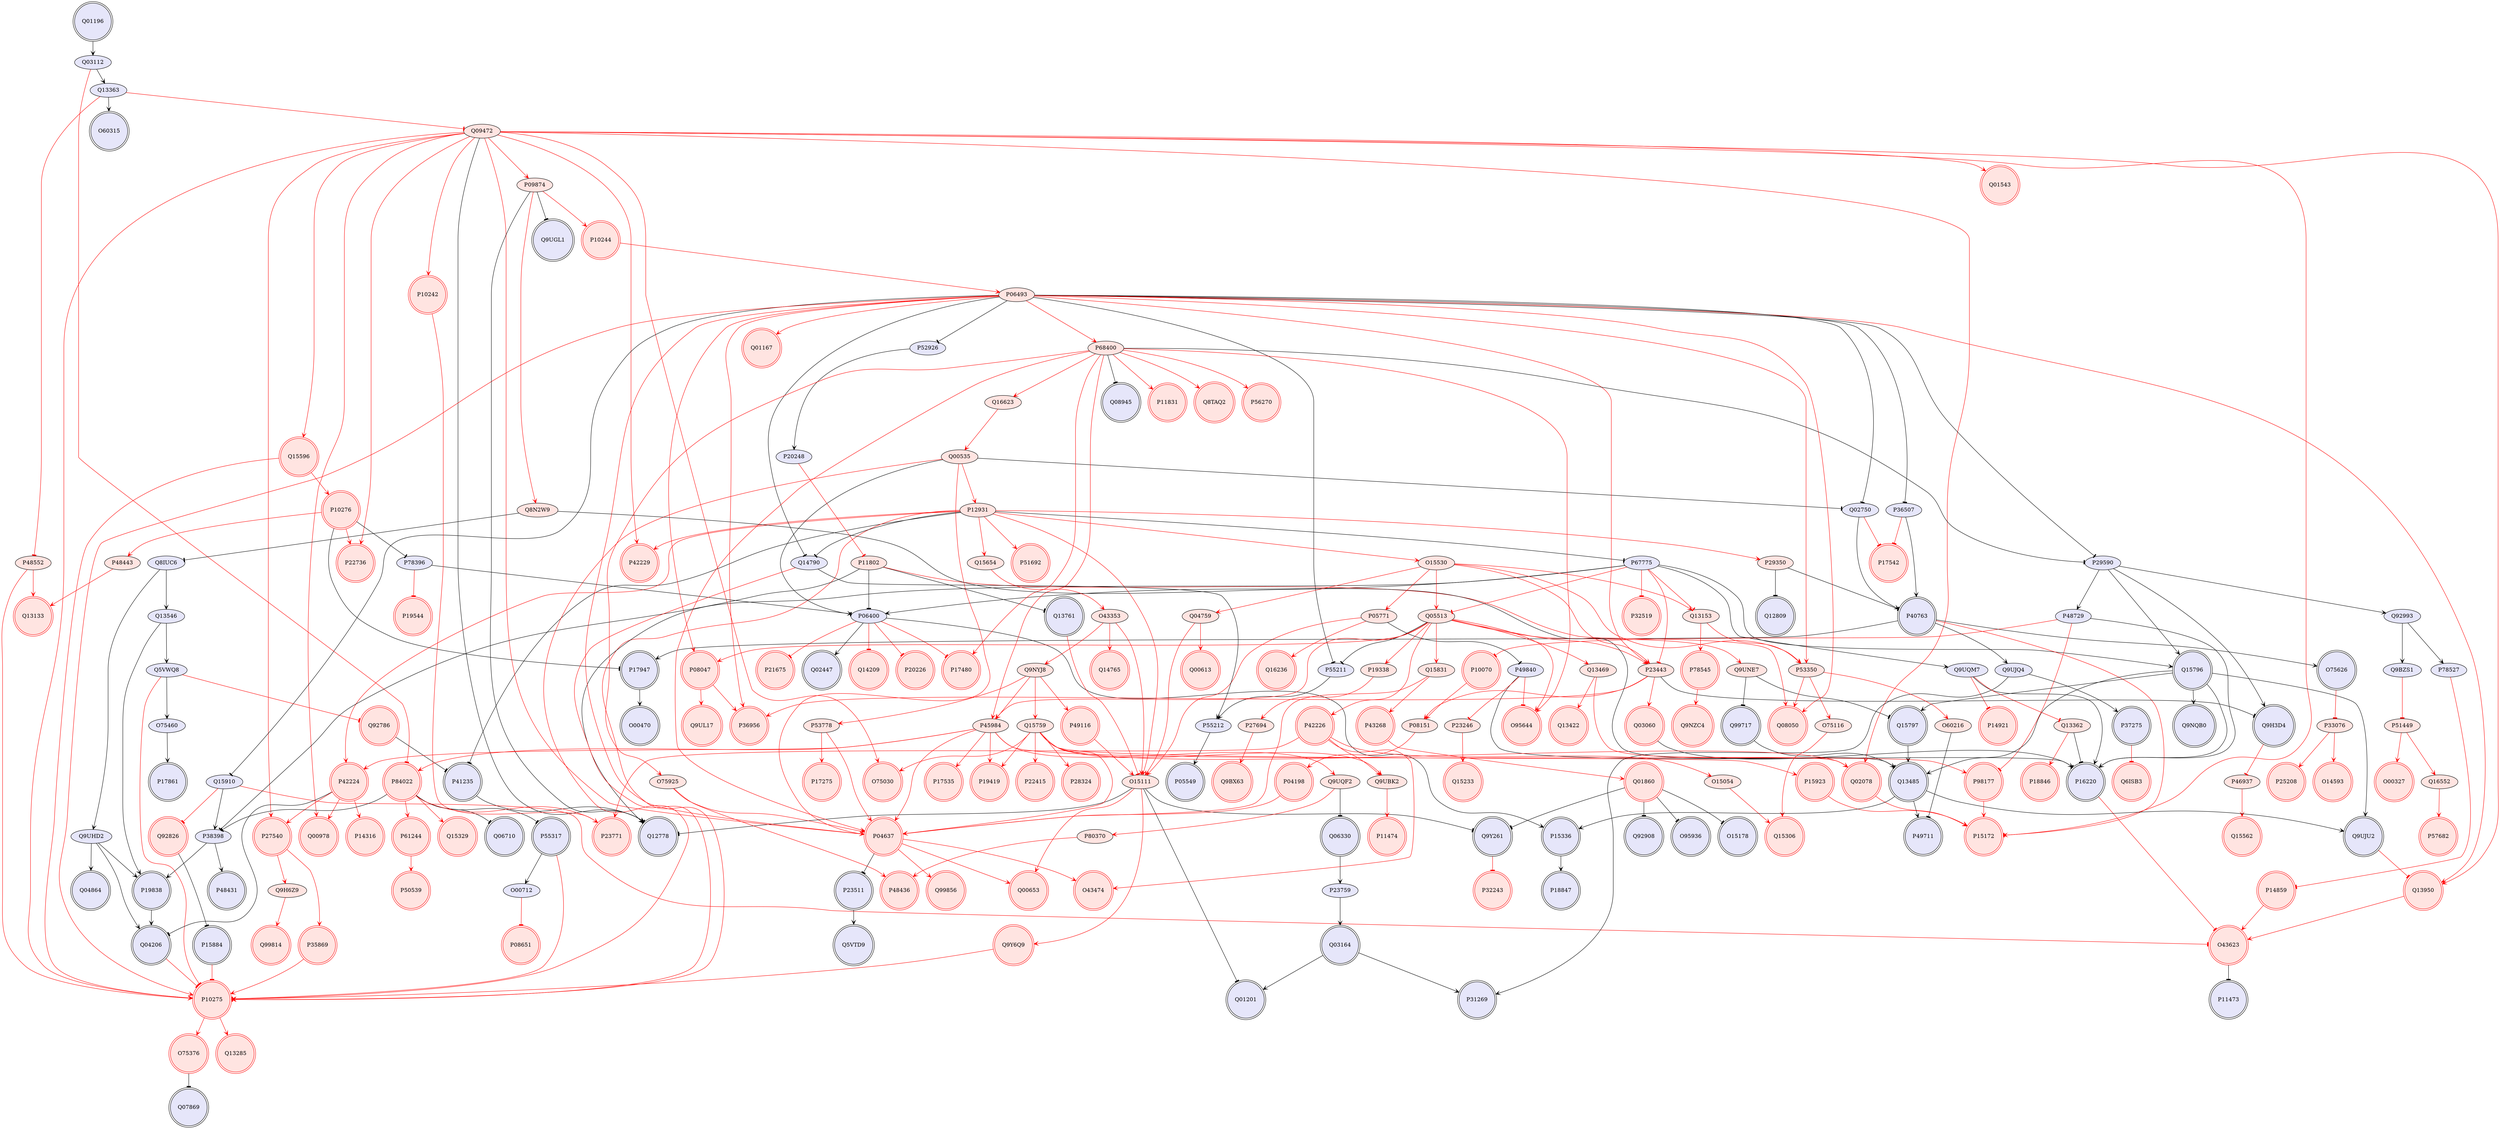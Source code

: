 digraph {

P12931->P67775 [penwidth=1, color=black, arrowhead="tee"]
P12931->P41235 [penwidth=1, color=black, arrowhead="tee"]
P48729->P16220 [penwidth=1, color=black, arrowhead="vee"]
P29590->P48729 [penwidth=1, color=black, arrowhead="vee"]
Q00535->P06400 [penwidth=1, color=black, arrowhead="tee"]
P55211->P55212 [penwidth=1, color=black, arrowhead="vee"]
P55212->P05549 [penwidth=1, color=black, arrowhead="vee"]
P15336->P18847 [penwidth=1, color=black, arrowhead="vee"]
O75460->P17861 [penwidth=1, color=black, arrowhead="vee"]
P29590->Q92993 [penwidth=1, color=black, arrowhead="vee"]
Q92993->P78527 [penwidth=1, color=black, arrowhead="vee"]
Q92993->Q9BZS1 [penwidth=1, color=black, arrowhead="vee"]
O15111->Q12778 [penwidth=1, color=black, arrowhead="tee"]
O15111->Q01201 [penwidth=1, color=black, arrowhead="tee"]
O15111->Q9Y261 [penwidth=1, color=black, arrowhead="tee"]
P05771->P49840 [penwidth=1, color=black, arrowhead="tee"]
Q9UNE7->Q99717 [penwidth=1, color=black, arrowhead="tee"]
Q09472->Q12778 [penwidth=1, color=black, arrowhead="tee"]
P36507->P40763 [penwidth=1, color=black, arrowhead="vee"]
P06493->P36507 [penwidth=1, color=black, arrowhead="tee"]
Q15796->Q15797 [penwidth=1, color=black, arrowhead="vee"]
Q15796->P16220 [penwidth=1, color=black, arrowhead="vee"]
Q15796->Q9NQB0 [penwidth=1, color=black, arrowhead="vee"]
P29590->Q15796 [penwidth=1, color=black, arrowhead="vee"]
P67775->Q15796 [penwidth=1, color=black, arrowhead="vee"]
Q15796->Q9UJU2 [penwidth=1, color=black, arrowhead="vee"]
Q9UQF2->Q06330 [penwidth=1, color=black, arrowhead="tee"]
P29350->P40763 [penwidth=1, color=black, arrowhead="tee"]
P40763->O75626 [penwidth=1, color=black, arrowhead="vee"]
P40763->P17947 [penwidth=1, color=black, arrowhead="vee"]
Q9UNE7->Q15797 [penwidth=1, color=black, arrowhead="tee"]
Q03112->Q13363 [penwidth=1, color=black, arrowhead="vee"]
Q13363->O60315 [penwidth=1, color=black, arrowhead="vee"]
P49840->P16220 [penwidth=1, color=black, arrowhead="vee"]
Q9UQM7->P16220 [penwidth=1, color=black, arrowhead="vee"]
Q13362->P16220 [penwidth=1, color=black, arrowhead="tee"]
Q03060->P16220 [penwidth=1, color=black, arrowhead="tee"]
P38398->P19838 [penwidth=1, color=black, arrowhead="vee"]
Q13546->P19838 [penwidth=1, color=black, arrowhead="vee"]
P19838->Q04206 [penwidth=1, color=black, arrowhead="vee"]
Q9UHD2->P19838 [penwidth=1, color=black, arrowhead="vee"]
O60216->P49711 [penwidth=1, color=black, arrowhead="tee"]
Q5VWQ8->O75460 [penwidth=1, color=black, arrowhead="vee"]
P06493->P52926 [penwidth=1, color=black, arrowhead="tee"]
P06493->P29590 [penwidth=1, color=black, arrowhead="tee"]
P06493->Q15910 [penwidth=1, color=black, arrowhead="tee"]
P06493->P55211 [penwidth=1, color=black, arrowhead="tee"]
O75376->Q07869 [penwidth=1, color=black, arrowhead="tee"]
P29350->Q12809 [penwidth=1, color=black, arrowhead="tee"]
P29590->Q9H3D4 [penwidth=1, color=black, arrowhead="vee"]
P68400->P29590 [penwidth=1, color=black, arrowhead="tee"]
P67775->Q12778 [penwidth=1, color=black, arrowhead="vee"]
P67775->Q9UQM7 [penwidth=1, color=black, arrowhead="vee"]
P67775->P06400 [penwidth=1, color=black, arrowhead="vee"]
P04637->P23511 [penwidth=1, color=black, arrowhead="tee"]
P09874->Q12778 [penwidth=1, color=black, arrowhead="tee"]
P41235->Q12778 [penwidth=1, color=black, arrowhead="vee"]
P38398->P48431 [penwidth=1, color=black, arrowhead="vee"]
P42224->Q04206 [penwidth=1, color=black, arrowhead="tee"]
P23443->Q9H3D4 [penwidth=1, color=black, arrowhead="tee"]
P10276->P17947 [penwidth=1, color=black, arrowhead="tee"]
Q15910->P38398 [penwidth=1, color=black, arrowhead="vee"]
P84022->P38398 [penwidth=1, color=black, arrowhead="tee"]
P11802->P38398 [penwidth=1, color=black, arrowhead="tee"]
Q06330->P23759 [penwidth=1, color=black, arrowhead="vee"]
Q03164->Q01201 [penwidth=1, color=black, arrowhead="vee"]
P68400->Q08945 [penwidth=1, color=black, arrowhead="tee"]
P06400->P15336 [penwidth=1, color=black, arrowhead="vee"]
Q05513->P55211 [penwidth=1, color=black, arrowhead="tee"]
Q8N2W9->Q8IUC6 [penwidth=1, color=black, arrowhead="tee"]
P84022->Q06710 [penwidth=1, color=black, arrowhead="tee"]
Q8IUC6->Q13546 [penwidth=1, color=black, arrowhead="vee"]
Q13546->Q5VWQ8 [penwidth=1, color=black, arrowhead="vee"]
P11802->Q13761 [penwidth=1, color=black, arrowhead="tee"]
P06400->Q02447 [penwidth=1, color=black, arrowhead="vee"]
P78396->P06400 [penwidth=1, color=black, arrowhead="vee"]
P11802->P06400 [penwidth=1, color=black, arrowhead="tee"]
Q9UHD2->Q04206 [penwidth=1, color=black, arrowhead="vee"]
Q9UHD2->Q04864 [penwidth=1, color=black, arrowhead="vee"]
P84022->P55317 [penwidth=1, color=black, arrowhead="tee"]
Q03164->P31269 [penwidth=1, color=black, arrowhead="vee"]
P23759->Q03164 [penwidth=1, color=black, arrowhead="vee"]
Q8IUC6->Q9UHD2 [penwidth=1, color=black, arrowhead="vee"]
P09874->Q9UGL1 [penwidth=1, color=black, arrowhead="tee"]
Q92786->P41235 [penwidth=1, color=black, arrowhead="tee"]
P55317->O00712 [penwidth=1, color=black, arrowhead="vee"]
Q01860->Q9Y261 [penwidth=1, color=black, arrowhead="tee"]
O43623->P11473 [penwidth=1, color=black, arrowhead="tee"]
Q01860->Q92908 [penwidth=1, color=black, arrowhead="tee"]
P40763->Q9UJQ4 [penwidth=1, color=black, arrowhead="vee"]
Q92826->P15884 [penwidth=1, color=black, arrowhead="tee"]
Q01860->O95936 [penwidth=1, color=black, arrowhead="tee"]
Q01860->O15178 [penwidth=1, color=black, arrowhead="tee"]
Q9UJQ4->P37275 [penwidth=1, color=black, arrowhead="vee"]
P23511->Q5VTD9 [penwidth=1, color=black, arrowhead="vee"]
P17947->O00470 [penwidth=1, color=black, arrowhead="vee"]
P10276->P78396 [penwidth=1, color=black, arrowhead="tee"]
Q9UJQ4->P31269 [penwidth=1, color=black, arrowhead="vee"]
P52926->P20248 [penwidth=1, color=black, arrowhead="vee"]
Q01196->Q03112 [penwidth=1, color=black, arrowhead="vee"]
Q00535->P12931 [penwidth=1, color=red, arrowhead="vee"]
P12931->O15111 [penwidth=1, color=red, arrowhead="vee"]
P12931->P51692 [penwidth=1, color=red, arrowhead="vee"]
P12931->P29350 [penwidth=1, color=red, arrowhead="vee"]
P12931->P42224 [penwidth=1, color=red, arrowhead="vee"]
P12931->P10275 [penwidth=1, color=red, arrowhead="vee"]
P12931->O15530 [penwidth=1, color=red, arrowhead="vee"]
P12931->P42229 [penwidth=1, color=red, arrowhead="vee"]
P12931->Q15654 [penwidth=1, color=red, arrowhead="vee"]
P48729->P10070 [penwidth=1, color=red, arrowhead="tee"]
P48729->P98177 [penwidth=1, color=red, arrowhead="tee"]
Q16623->Q00535 [penwidth=1, color=red, arrowhead="vee"]
Q00535->P04637 [penwidth=1, color=red, arrowhead="vee"]
Q00535->P10275 [penwidth=1, color=red, arrowhead="vee"]
Q09472->Q13950 [penwidth=1, color=red, arrowhead="vee"]
P06493->Q13950 [penwidth=1, color=red, arrowhead="vee"]
Q9UJU2->Q13950 [penwidth=1, color=red, arrowhead="tee"]
P06493->Q08050 [penwidth=1, color=red, arrowhead="vee"]
P53350->Q08050 [penwidth=1, color=red, arrowhead="vee"]
P11802->Q08050 [penwidth=1, color=red, arrowhead="vee"]
P05771->O15111 [penwidth=1, color=red, arrowhead="vee"]
O15111->Q00653 [penwidth=1, color=red, arrowhead="vee"]
P49116->O15111 [penwidth=1, color=red, arrowhead="vee"]
O15111->Q9Y6Q9 [penwidth=1, color=red, arrowhead="vee"]
O43353->O15111 [penwidth=1, color=red, arrowhead="vee"]
Q04759->O15111 [penwidth=1, color=red, arrowhead="vee"]
P04198->P04637 [penwidth=1, color=red, arrowhead="vee"]
O15530->P05771 [penwidth=1, color=red, arrowhead="vee"]
P05771->Q16236 [penwidth=1, color=red, arrowhead="vee"]
P78527->P14859 [penwidth=1, color=red, arrowhead="tee"]
Q13363->Q09472 [penwidth=1, color=red, arrowhead="tee"]
Q09472->P27540 [penwidth=1, color=red, arrowhead="vee"]
Q09472->P04637 [penwidth=1, color=red, arrowhead="vee"]
Q09472->P10275 [penwidth=1, color=red, arrowhead="vee"]
Q09472->P15172 [penwidth=1, color=red, arrowhead="vee"]
Q09472->P10242 [penwidth=1, color=red, arrowhead="vee"]
Q09472->Q15596 [penwidth=1, color=red, arrowhead="vee"]
Q09472->Q01543 [penwidth=1, color=red, arrowhead="vee"]
Q09472->O75030 [penwidth=1, color=red, arrowhead="vee"]
Q09472->Q02078 [penwidth=1, color=red, arrowhead="vee"]
Q09472->P42229 [penwidth=1, color=red, arrowhead="vee"]
Q09472->P22736 [penwidth=1, color=red, arrowhead="vee"]
Q09472->P09874 [penwidth=1, color=red, arrowhead="vee"]
Q09472->Q00978 [penwidth=1, color=red, arrowhead="vee"]
P51449->O00327 [penwidth=1, color=red, arrowhead="vee"]
P36507->P17542 [penwidth=1, color=red, arrowhead="tee"]
P10070->P08151 [penwidth=1, color=red, arrowhead="vee"]
P23443->P08151 [penwidth=1, color=red, arrowhead="vee"]
P45984->Q9UQF2 [penwidth=1, color=red, arrowhead="vee"]
P04637->Q00653 [penwidth=1, color=red, arrowhead="vee"]
P40763->P15172 [penwidth=1, color=red, arrowhead="tee"]
P42224->P27540 [penwidth=1, color=red, arrowhead="vee"]
P27540->Q9H6Z9 [penwidth=1, color=red, arrowhead="vee"]
P27540->P35869 [penwidth=1, color=red, arrowhead="vee"]
P10244->P06493 [penwidth=1, color=red, arrowhead="vee"]
P09874->P10244 [penwidth=1, color=red, arrowhead="vee"]
Q9H3D4->P46937 [penwidth=1, color=red, arrowhead="tee"]
P46937->Q15562 [penwidth=1, color=red, arrowhead="vee"]
Q9NYJ8->P49116 [penwidth=1, color=red, arrowhead="vee"]
Q9Y261->P32243 [penwidth=1, color=red, arrowhead="tee"]
Q9Y6Q9->P10275 [penwidth=1, color=red, arrowhead="vee"]
P06493->P36956 [penwidth=1, color=red, arrowhead="vee"]
P23443->P36956 [penwidth=1, color=red, arrowhead="vee"]
P08047->P36956 [penwidth=1, color=red, arrowhead="vee"]
P23246->Q15233 [penwidth=1, color=red, arrowhead="vee"]
P06493->P04637 [penwidth=1, color=red, arrowhead="vee"]
P06493->P10275 [penwidth=1, color=red, arrowhead="vee"]
P06493->P53350 [penwidth=1, color=red, arrowhead="vee"]
P06493->P68400 [penwidth=1, color=red, arrowhead="vee"]
P06493->P23443 [penwidth=1, color=red, arrowhead="vee"]
P06493->P08047 [penwidth=1, color=red, arrowhead="vee"]
P06493->Q01167 [penwidth=1, color=red, arrowhead="vee"]
P10275->O75376 [penwidth=1, color=red, arrowhead="vee"]
P06400->Q14209 [penwidth=1, color=red, arrowhead="tee"]
Q15831->P04637 [penwidth=1, color=red, arrowhead="vee"]
Q05513->Q15831 [penwidth=1, color=red, arrowhead="vee"]
Q15831->P43268 [penwidth=1, color=red, arrowhead="vee"]
P67775->P23443 [penwidth=1, color=red, arrowhead="tee"]
P67775->Q13153 [penwidth=1, color=red, arrowhead="tee"]
P67775->Q05513 [penwidth=1, color=red, arrowhead="tee"]
P67775->P32519 [penwidth=1, color=red, arrowhead="tee"]
P68400->Q16623 [penwidth=1, color=red, arrowhead="vee"]
P04637->O43474 [penwidth=1, color=red, arrowhead="vee"]
O75925->P04637 [penwidth=1, color=red, arrowhead="vee"]
P45984->P04637 [penwidth=1, color=red, arrowhead="vee"]
P68400->P04637 [penwidth=1, color=red, arrowhead="vee"]
Q15759->P04637 [penwidth=1, color=red, arrowhead="vee"]
P04637->Q99856 [penwidth=1, color=red, arrowhead="vee"]
P53778->P04637 [penwidth=1, color=red, arrowhead="vee"]
P19338->P27694 [penwidth=1, color=red, arrowhead="vee"]
Q05513->P19338 [penwidth=1, color=red, arrowhead="vee"]
P06400->P20226 [penwidth=1, color=red, arrowhead="tee"]
O43353->Q14765 [penwidth=1, color=red, arrowhead="vee"]
P49840->P23246 [penwidth=1, color=red, arrowhead="tee"]
P49840->O95644 [penwidth=1, color=red, arrowhead="tee"]
P68400->O75925 [penwidth=1, color=red, arrowhead="vee"]
O75925->P48436 [penwidth=1, color=red, arrowhead="vee"]
P45984->P42224 [penwidth=1, color=red, arrowhead="vee"]
P42224->P14316 [penwidth=1, color=red, arrowhead="vee"]
P42224->Q00978 [penwidth=1, color=red, arrowhead="vee"]
Q04759->Q00613 [penwidth=1, color=red, arrowhead="vee"]
Q15596->P10276 [penwidth=1, color=red, arrowhead="vee"]
P10276->P22736 [penwidth=1, color=red, arrowhead="vee"]
P10276->P48443 [penwidth=1, color=red, arrowhead="vee"]
Q15596->P10275 [penwidth=1, color=red, arrowhead="vee"]
Q04206->P10275 [penwidth=1, color=red, arrowhead="tee"]
P10275->Q13285 [penwidth=1, color=red, arrowhead="vee"]
P15884->P10275 [penwidth=1, color=red, arrowhead="tee"]
P35869->P10275 [penwidth=1, color=red, arrowhead="vee"]
Q5VWQ8->P10275 [penwidth=1, color=red, arrowhead="tee"]
P55317->P10275 [penwidth=1, color=red, arrowhead="tee"]
P15923->P15172 [penwidth=1, color=red, arrowhead="vee"]
Q02078->P15172 [penwidth=1, color=red, arrowhead="vee"]
P10242->P23771 [penwidth=1, color=red, arrowhead="vee"]
P53350->O60216 [penwidth=1, color=red, arrowhead="vee"]
Q13362->P18846 [penwidth=1, color=red, arrowhead="vee"]
P42226->P23771 [penwidth=1, color=red, arrowhead="vee"]
P84022->P23771 [penwidth=1, color=red, arrowhead="vee"]
P84022->P61244 [penwidth=1, color=red, arrowhead="vee"]
P61244->P50539 [penwidth=1, color=red, arrowhead="vee"]
P68400->P11831 [penwidth=1, color=red, arrowhead="vee"]
O15530->P53350 [penwidth=1, color=red, arrowhead="vee"]
O15530->P23443 [penwidth=1, color=red, arrowhead="vee"]
O15530->Q13153 [penwidth=1, color=red, arrowhead="vee"]
O15530->Q05513 [penwidth=1, color=red, arrowhead="vee"]
O15530->Q04759 [penwidth=1, color=red, arrowhead="vee"]
Q05513->Q9UNE7 [penwidth=1, color=red, arrowhead="vee"]
Q9UQM7->Q13362 [penwidth=1, color=red, arrowhead="tee"]
Q9UQM7->P14921 [penwidth=1, color=red, arrowhead="tee"]
O43353->Q9NYJ8 [penwidth=1, color=red, arrowhead="vee"]
Q15654->O43353 [penwidth=1, color=red, arrowhead="vee"]
Q05513->P42226 [penwidth=1, color=red, arrowhead="vee"]
Q13153->P53350 [penwidth=1, color=red, arrowhead="vee"]
P68400->P45984 [penwidth=1, color=red, arrowhead="vee"]
Q9NYJ8->P45984 [penwidth=1, color=red, arrowhead="vee"]
P45984->P84022 [penwidth=1, color=red, arrowhead="vee"]
Q05513->P45984 [penwidth=1, color=red, arrowhead="vee"]
P45984->P17535 [penwidth=1, color=red, arrowhead="vee"]
P45984->P98177 [penwidth=1, color=red, arrowhead="vee"]
P45984->P19419 [penwidth=1, color=red, arrowhead="vee"]
P33076->P25208 [penwidth=1, color=red, arrowhead="vee"]
Q9H6Z9->Q99814 [penwidth=1, color=red, arrowhead="vee"]
Q15759->P22415 [penwidth=1, color=red, arrowhead="vee"]
P68400->Q8TAQ2 [penwidth=1, color=red, arrowhead="vee"]
P68400->O95644 [penwidth=1, color=red, arrowhead="vee"]
P68400->P56270 [penwidth=1, color=red, arrowhead="vee"]
P68400->P17480 [penwidth=1, color=red, arrowhead="vee"]
Q15759->P15923 [penwidth=1, color=red, arrowhead="vee"]
Q15759->O75030 [penwidth=1, color=red, arrowhead="vee"]
Q15759->Q9UBK2 [penwidth=1, color=red, arrowhead="vee"]
Q15759->Q02078 [penwidth=1, color=red, arrowhead="vee"]
Q9NYJ8->Q15759 [penwidth=1, color=red, arrowhead="vee"]
Q15759->P19419 [penwidth=1, color=red, arrowhead="vee"]
Q15759->P28324 [penwidth=1, color=red, arrowhead="vee"]
P09874->Q8N2W9 [penwidth=1, color=red, arrowhead="vee"]
P20248->P11802 [penwidth=1, color=red, arrowhead="tee"]
P27694->Q9BX63 [penwidth=1, color=red, arrowhead="vee"]
Q05513->P23443 [penwidth=1, color=red, arrowhead="vee"]
P23443->Q03060 [penwidth=1, color=red, arrowhead="vee"]
P06400->P21675 [penwidth=1, color=red, arrowhead="tee"]
P06400->P17480 [penwidth=1, color=red, arrowhead="tee"]
Q13153->P78545 [penwidth=1, color=red, arrowhead="vee"]
Q9UBK2->P11474 [penwidth=1, color=red, arrowhead="vee"]
Q13469->Q02078 [penwidth=1, color=red, arrowhead="vee"]
P08047->Q9UL17 [penwidth=1, color=red, arrowhead="vee"]
Q9NYJ8->P53778 [penwidth=1, color=red, arrowhead="vee"]
P84022->Q15329 [penwidth=1, color=red, arrowhead="vee"]
Q03112->P84022 [penwidth=1, color=red, arrowhead="tee"]
Q05513->P08047 [penwidth=1, color=red, arrowhead="vee"]
Q05513->Q13469 [penwidth=1, color=red, arrowhead="vee"]
Q05513->O95644 [penwidth=1, color=red, arrowhead="vee"]
Q9BZS1->P51449 [penwidth=1, color=red, arrowhead="tee"]
P48443->Q13133 [penwidth=1, color=red, arrowhead="vee"]
Q13469->Q13422 [penwidth=1, color=red, arrowhead="vee"]
P78545->Q9NZC4 [penwidth=1, color=red, arrowhead="vee"]
P33076->O14593 [penwidth=1, color=red, arrowhead="vee"]
O00712->P08651 [penwidth=1, color=red, arrowhead="tee"]
P98177->P15172 [penwidth=1, color=red, arrowhead="vee"]
P16220->O43623 [penwidth=1, color=red, arrowhead="tee"]
P14859->O43623 [penwidth=1, color=red, arrowhead="vee"]
P08151->P04198 [penwidth=1, color=red, arrowhead="vee"]
P43268->Q01860 [penwidth=1, color=red, arrowhead="vee"]
P37275->Q6ISB3 [penwidth=1, color=red, arrowhead="tee"]
Q15910->Q92826 [penwidth=1, color=red, arrowhead="tee"]
Q15910->O43623 [penwidth=1, color=red, arrowhead="tee"]
O75626->P33076 [penwidth=1, color=red, arrowhead="tee"]
Q13761->O15111 [penwidth=1, color=red, arrowhead="tee"]
O15054->Q15306 [penwidth=1, color=red, arrowhead="vee"]
P42226->Q9UBK2 [penwidth=1, color=red, arrowhead="vee"]
P53778->P17275 [penwidth=1, color=red, arrowhead="vee"]
Q16552->P57682 [penwidth=1, color=red, arrowhead="vee"]
Q5VWQ8->Q92786 [penwidth=1, color=red, arrowhead="tee"]
P78396->P19544 [penwidth=1, color=red, arrowhead="tee"]
P42226->O15054 [penwidth=1, color=red, arrowhead="vee"]
P42226->O43474 [penwidth=1, color=red, arrowhead="vee"]
Q13950->O43623 [penwidth=1, color=red, arrowhead="vee"]
P51449->Q16552 [penwidth=1, color=red, arrowhead="vee"]
P12931->Q14790 [penwidth=1, color=black, arrowhead="tee"]
Q00535->Q02750 [penwidth=1, color=black, arrowhead="tee"]
Q14790->P55212 [penwidth=1, color=black, arrowhead="vee"]
Q02750->P40763 [penwidth=1, color=black, arrowhead="vee"]
P06493->Q14790 [penwidth=1, color=black, arrowhead="tee"]
P06493->Q02750 [penwidth=1, color=black, arrowhead="tee"]
Q14790->P10275 [penwidth=1, color=red, arrowhead="tee"]
Q13363->P48552 [penwidth=1, color=red, arrowhead="tee"]
P48552->P10275 [penwidth=1, color=red, arrowhead="vee"]
P48552->Q13133 [penwidth=1, color=red, arrowhead="vee"]
P53350->O75116 [penwidth=1, color=red, arrowhead="vee"]
O75116->Q15306 [penwidth=1, color=red, arrowhead="vee"]
Q02750->P17542 [penwidth=1, color=red, arrowhead="tee"]
Q99717->Q13485 [penwidth=1, color=black, arrowhead="vee"]
Q15796->Q13485 [penwidth=1, color=black, arrowhead="vee"]
Q15797->Q13485 [penwidth=1, color=black, arrowhead="vee"]
Q13485->P49711 [penwidth=1, color=black, arrowhead="vee"]
Q13485->Q9UJU2 [penwidth=1, color=black, arrowhead="vee"]
Q13485->P15336 [penwidth=1, color=black, arrowhead="vee"]
Q8N2W9->Q13485 [penwidth=1, color=black, arrowhead="tee"]
Q9UQF2->P80370 [penwidth=1, color=red, arrowhead="vee"]
P80370->P48436 [penwidth=1, color=red, arrowhead="vee"]
Q01196 [style=filled, color=black, fillcolor=lavender, shape=invhouse];
P35869 [style=filled, color=red, fillcolor=mistyrose, shape=doublecircle];
P10275 [style=filled, color=red, fillcolor=mistyrose, shape=doublecircle];
Q99856 [style=filled, color=red, fillcolor=mistyrose, shape=doublecircle];
P27540 [style=filled, color=red, fillcolor=mistyrose, shape=doublecircle];
O00327 [style=filled, color=red, fillcolor=mistyrose, shape=doublecircle];
P18846 [style=filled, color=red, fillcolor=mistyrose, shape=doublecircle];
P15336 [style=filled, color=black, fillcolor=lavender, shape=doublecircle];
P18847 [style=filled, color=black, fillcolor=lavender, shape=doublecircle];
Q9BX63 [style=filled, color=red, fillcolor=mistyrose, shape=doublecircle];
P16220 [style=filled, color=black, fillcolor=lavender, shape=doublecircle];
Q03060 [style=filled, color=red, fillcolor=mistyrose, shape=doublecircle];
P49711 [style=filled, color=black, fillcolor=lavender, shape=doublecircle];
Q14209 [style=filled, color=red, fillcolor=mistyrose, shape=doublecircle];
Q15329 [style=filled, color=red, fillcolor=mistyrose, shape=doublecircle];
Q9NZC4 [style=filled, color=red, fillcolor=mistyrose, shape=doublecircle];
P32519 [style=filled, color=red, fillcolor=mistyrose, shape=doublecircle];
P78545 [style=filled, color=red, fillcolor=mistyrose, shape=doublecircle];
P19419 [style=filled, color=red, fillcolor=mistyrose, shape=doublecircle];
P28324 [style=filled, color=red, fillcolor=mistyrose, shape=doublecircle];
O95936 [style=filled, color=black, fillcolor=lavender, shape=doublecircle];
Q99814 [style=filled, color=red, fillcolor=mistyrose, shape=doublecircle];
Q12809 [style=filled, color=black, fillcolor=lavender, shape=doublecircle];
P11474 [style=filled, color=red, fillcolor=mistyrose, shape=doublecircle];
P14921 [style=filled, color=red, fillcolor=mistyrose, shape=doublecircle];
P43268 [style=filled, color=red, fillcolor=mistyrose, shape=doublecircle];
Q01543 [style=filled, color=red, fillcolor=mistyrose, shape=doublecircle];
P55317 [style=filled, color=black, fillcolor=lavender, shape=doublecircle];
Q9Y261 [style=filled, color=black, fillcolor=lavender, shape=doublecircle];
Q01167 [style=filled, color=red, fillcolor=mistyrose, shape=doublecircle];
Q08050 [style=filled, color=red, fillcolor=mistyrose, shape=doublecircle];
Q12778 [style=filled, color=black, fillcolor=lavender, shape=doublecircle];
P98177 [style=filled, color=red, fillcolor=mistyrose, shape=doublecircle];
P23771 [style=filled, color=red, fillcolor=mistyrose, shape=doublecircle];
Q92908 [style=filled, color=black, fillcolor=lavender, shape=doublecircle];
Q5VTD9 [style=filled, color=black, fillcolor=lavender, shape=doublecircle];
P10070 [style=filled, color=red, fillcolor=mistyrose, shape=doublecircle];
Q6ISB3 [style=filled, color=red, fillcolor=mistyrose, shape=doublecircle];
P41235 [style=filled, color=black, fillcolor=lavender, shape=doublecircle];
P31269 [style=filled, color=black, fillcolor=lavender, shape=doublecircle];
Q92826 [style=filled, color=red, fillcolor=mistyrose, shape=doublecircle];
Q00613 [style=filled, color=red, fillcolor=mistyrose, shape=doublecircle];
Q13422 [style=filled, color=red, fillcolor=mistyrose, shape=doublecircle];
P14316 [style=filled, color=red, fillcolor=mistyrose, shape=doublecircle];
Q15306 [style=filled, color=red, fillcolor=mistyrose, shape=doublecircle];
Q00978 [style=filled, color=red, fillcolor=mistyrose, shape=doublecircle];
P17275 [style=filled, color=red, fillcolor=mistyrose, shape=doublecircle];
P17535 [style=filled, color=red, fillcolor=mistyrose, shape=doublecircle];
Q9UGL1 [style=filled, color=black, fillcolor=lavender, shape=doublecircle];
P57682 [style=filled, color=red, fillcolor=mistyrose, shape=doublecircle];
O43474 [style=filled, color=red, fillcolor=mistyrose, shape=doublecircle];
Q03164 [style=filled, color=black, fillcolor=lavender, shape=doublecircle];
Q9UJU2 [style=filled, color=black, fillcolor=lavender, shape=doublecircle];
P61244 [style=filled, color=red, fillcolor=mistyrose, shape=doublecircle];
P56270 [style=filled, color=red, fillcolor=mistyrose, shape=doublecircle];
Q02078 [style=filled, color=red, fillcolor=mistyrose, shape=doublecircle];
O00470 [style=filled, color=black, fillcolor=lavender, shape=doublecircle];
O75030 [style=filled, color=red, fillcolor=mistyrose, shape=doublecircle];
P50539 [style=filled, color=red, fillcolor=mistyrose, shape=doublecircle];
P10242 [style=filled, color=red, fillcolor=mistyrose, shape=doublecircle];
P10244 [style=filled, color=red, fillcolor=mistyrose, shape=doublecircle];
P04198 [style=filled, color=red, fillcolor=mistyrose, shape=doublecircle];
P15172 [style=filled, color=red, fillcolor=mistyrose, shape=doublecircle];
Q15596 [style=filled, color=red, fillcolor=mistyrose, shape=doublecircle];
Q9Y6Q9 [style=filled, color=red, fillcolor=mistyrose, shape=doublecircle];
O75376 [style=filled, color=red, fillcolor=mistyrose, shape=doublecircle];
O95644 [style=filled, color=red, fillcolor=mistyrose, shape=doublecircle];
Q16236 [style=filled, color=red, fillcolor=mistyrose, shape=doublecircle];
P08651 [style=filled, color=red, fillcolor=mistyrose, shape=doublecircle];
P19838 [style=filled, color=black, fillcolor=lavender, shape=doublecircle];
Q00653 [style=filled, color=red, fillcolor=mistyrose, shape=doublecircle];
P23511 [style=filled, color=black, fillcolor=lavender, shape=doublecircle];
P25208 [style=filled, color=red, fillcolor=mistyrose, shape=doublecircle];
Q15233 [style=filled, color=red, fillcolor=mistyrose, shape=doublecircle];
Q13133 [style=filled, color=red, fillcolor=mistyrose, shape=doublecircle];
P49116 [style=filled, color=red, fillcolor=mistyrose, shape=doublecircle];
P22736 [style=filled, color=red, fillcolor=mistyrose, shape=doublecircle];
Q13285 [style=filled, color=red, fillcolor=mistyrose, shape=doublecircle];
P32243 [style=filled, color=red, fillcolor=mistyrose, shape=doublecircle];
Q06710 [style=filled, color=black, fillcolor=lavender, shape=doublecircle];
P14859 [style=filled, color=red, fillcolor=mistyrose, shape=doublecircle];
Q01860 [style=filled, color=red, fillcolor=mistyrose, shape=doublecircle];
Q07869 [style=filled, color=black, fillcolor=lavender, shape=doublecircle];
O75626 [style=filled, color=black, fillcolor=lavender, shape=doublecircle];
Q92786 [style=filled, color=red, fillcolor=mistyrose, shape=doublecircle];
P10276 [style=filled, color=red, fillcolor=mistyrose, shape=doublecircle];
Q06330 [style=filled, color=black, fillcolor=lavender, shape=doublecircle];
Q04864 [style=filled, color=black, fillcolor=lavender, shape=doublecircle];
Q04206 [style=filled, color=black, fillcolor=lavender, shape=doublecircle];
Q01201 [style=filled, color=black, fillcolor=lavender, shape=doublecircle];
O14593 [style=filled, color=red, fillcolor=mistyrose, shape=doublecircle];
Q01196 [style=filled, color=black, fillcolor=lavender, shape=doublecircle];
Q13950 [style=filled, color=red, fillcolor=mistyrose, shape=doublecircle];
Q13761 [style=filled, color=black, fillcolor=lavender, shape=doublecircle];
Q15797 [style=filled, color=black, fillcolor=lavender, shape=doublecircle];
Q15796 [style=filled, color=black, fillcolor=lavender, shape=doublecircle];
P84022 [style=filled, color=red, fillcolor=mistyrose, shape=doublecircle];
Q13485 [style=filled, color=black, fillcolor=lavender, shape=doublecircle];
Q99717 [style=filled, color=black, fillcolor=lavender, shape=doublecircle];
Q8TAQ2 [style=filled, color=red, fillcolor=mistyrose, shape=doublecircle];
O43623 [style=filled, color=red, fillcolor=mistyrose, shape=doublecircle];
P48431 [style=filled, color=black, fillcolor=lavender, shape=doublecircle];
P48436 [style=filled, color=red, fillcolor=mistyrose, shape=doublecircle];
P08047 [style=filled, color=red, fillcolor=mistyrose, shape=doublecircle];
Q02447 [style=filled, color=black, fillcolor=lavender, shape=doublecircle];
P17947 [style=filled, color=black, fillcolor=lavender, shape=doublecircle];
P36956 [style=filled, color=red, fillcolor=mistyrose, shape=doublecircle];
P11831 [style=filled, color=red, fillcolor=mistyrose, shape=doublecircle];
Q08945 [style=filled, color=black, fillcolor=lavender, shape=doublecircle];
P42224 [style=filled, color=red, fillcolor=mistyrose, shape=doublecircle];
P40763 [style=filled, color=black, fillcolor=lavender, shape=doublecircle];
Q14765 [style=filled, color=red, fillcolor=mistyrose, shape=doublecircle];
P42229 [style=filled, color=red, fillcolor=mistyrose, shape=doublecircle];
P51692 [style=filled, color=red, fillcolor=mistyrose, shape=doublecircle];
P42226 [style=filled, color=red, fillcolor=mistyrose, shape=doublecircle];
O15178 [style=filled, color=black, fillcolor=lavender, shape=doublecircle];
P21675 [style=filled, color=red, fillcolor=mistyrose, shape=doublecircle];
P17542 [style=filled, color=red, fillcolor=mistyrose, shape=doublecircle];
P20226 [style=filled, color=red, fillcolor=mistyrose, shape=doublecircle];
Q9UL17 [style=filled, color=red, fillcolor=mistyrose, shape=doublecircle];
P15923 [style=filled, color=red, fillcolor=mistyrose, shape=doublecircle];
P15884 [style=filled, color=black, fillcolor=lavender, shape=doublecircle];
Q9NQB0 [style=filled, color=black, fillcolor=lavender, shape=doublecircle];
Q15562 [style=filled, color=red, fillcolor=mistyrose, shape=doublecircle];
P05549 [style=filled, color=black, fillcolor=lavender, shape=doublecircle];
P04637 [style=filled, color=red, fillcolor=mistyrose, shape=doublecircle];
Q9H3D4 [style=filled, color=black, fillcolor=lavender, shape=doublecircle];
P17480 [style=filled, color=red, fillcolor=mistyrose, shape=doublecircle];
P22415 [style=filled, color=red, fillcolor=mistyrose, shape=doublecircle];
P11473 [style=filled, color=black, fillcolor=lavender, shape=doublecircle];
P19544 [style=filled, color=red, fillcolor=mistyrose, shape=doublecircle];
P17861 [style=filled, color=black, fillcolor=lavender, shape=doublecircle];
P37275 [style=filled, color=black, fillcolor=lavender, shape=doublecircle];
O60315 [style=filled, color=black, fillcolor=lavender, shape=doublecircle];
P12931 [style=filled, fillcolor=mistyrose];
P48729 [style=filled, fillcolor=lavender];
P29590 [style=filled, fillcolor=lavender];
Q00535 [style=filled, fillcolor=mistyrose];
P55211 [style=filled, fillcolor=lavender];
P55212 [style=filled, fillcolor=lavender];
O75460 [style=filled, fillcolor=lavender];
Q92993 [style=filled, fillcolor=lavender];
O15111 [style=filled, fillcolor=mistyrose];
P05771 [style=filled, fillcolor=mistyrose];
Q9UNE7 [style=filled, fillcolor=mistyrose];
Q09472 [style=filled, fillcolor=mistyrose];
P36507 [style=filled, fillcolor=lavender];
P06493 [style=filled, fillcolor=mistyrose];
P67775 [style=filled, fillcolor=lavender];
Q9UQF2 [style=filled, fillcolor=mistyrose];
P29350 [style=filled, fillcolor=mistyrose];
Q03112 [style=filled, fillcolor=lavender];
Q13363 [style=filled, fillcolor=lavender];
P49840 [style=filled, fillcolor=lavender];
Q9UQM7 [style=filled, fillcolor=lavender];
Q13362 [style=filled, fillcolor=mistyrose];
P38398 [style=filled, fillcolor=lavender];
Q13546 [style=filled, fillcolor=lavender];
Q9UHD2 [style=filled, fillcolor=lavender];
O60216 [style=filled, fillcolor=mistyrose];
Q5VWQ8 [style=filled, fillcolor=lavender];
P68400 [style=filled, fillcolor=mistyrose];
P09874 [style=filled, fillcolor=mistyrose];
P23443 [style=filled, fillcolor=mistyrose];
Q15910 [style=filled, fillcolor=lavender];
P11802 [style=filled, fillcolor=mistyrose];
P06400 [style=filled, fillcolor=lavender];
Q05513 [style=filled, fillcolor=mistyrose];
Q8N2W9 [style=filled, fillcolor=mistyrose];
Q8IUC6 [style=filled, fillcolor=lavender];
P78396 [style=filled, fillcolor=lavender];
P23759 [style=filled, fillcolor=lavender];
Q9UJQ4 [style=filled, fillcolor=lavender];
P52926 [style=filled, fillcolor=lavender];
Q16623 [style=filled, fillcolor=mistyrose];
P53350 [style=filled, fillcolor=mistyrose];
O43353 [style=filled, fillcolor=mistyrose];
Q04759 [style=filled, fillcolor=mistyrose];
O15530 [style=filled, fillcolor=mistyrose];
P78527 [style=filled, fillcolor=lavender];
P51449 [style=filled, fillcolor=mistyrose];
P45984 [style=filled, fillcolor=mistyrose];
P46937 [style=filled, fillcolor=mistyrose];
Q9NYJ8 [style=filled, fillcolor=mistyrose];
P23246 [style=filled, fillcolor=mistyrose];
Q15831 [style=filled, fillcolor=mistyrose];
O75925 [style=filled, fillcolor=mistyrose];
Q15759 [style=filled, fillcolor=mistyrose];
P53778 [style=filled, fillcolor=mistyrose];
P19338 [style=filled, fillcolor=mistyrose];
Q15654 [style=filled, fillcolor=mistyrose];
Q13153 [style=filled, fillcolor=mistyrose];
P33076 [style=filled, fillcolor=mistyrose];
Q9H6Z9 [style=filled, fillcolor=mistyrose];
P20248 [style=filled, fillcolor=lavender];
P27694 [style=filled, fillcolor=mistyrose];
Q9UBK2 [style=filled, fillcolor=mistyrose];
Q13469 [style=filled, fillcolor=mistyrose];
Q9BZS1 [style=filled, fillcolor=lavender];
P48443 [style=filled, fillcolor=mistyrose];
O00712 [style=filled, fillcolor=lavender];
P08151 [style=filled, fillcolor=mistyrose];
O15054 [style=filled, fillcolor=mistyrose];
Q16552 [style=filled, fillcolor=mistyrose];
Q14790 [style=filled, fillcolor=lavender];
Q02750 [style=filled, fillcolor=lavender];
P48552 [style=filled, fillcolor=mistyrose];
O75116 [style=filled, fillcolor=mistyrose];
P80370 [style=filled, fillcolor=mistyrose];


}
